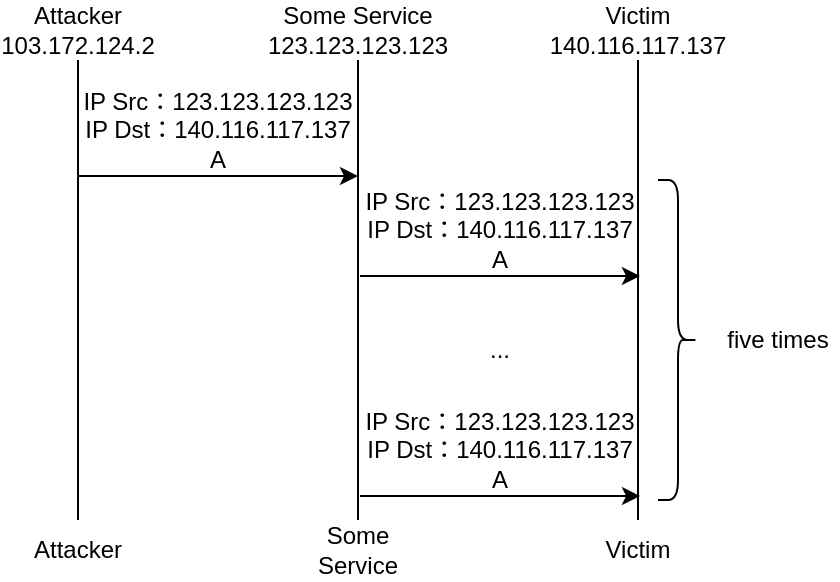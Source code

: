<mxfile version="18.1.3" type="github"><diagram id="RnHT67gc2wdafRQIBzxJ" name="Page-1"><mxGraphModel dx="782" dy="428" grid="1" gridSize="10" guides="1" tooltips="1" connect="1" arrows="1" fold="1" page="1" pageScale="1" pageWidth="827" pageHeight="1169" math="0" shadow="0"><root><mxCell id="0"/><mxCell id="1" parent="0"/><mxCell id="s-zHdMe3ztjE71n5IfFw-2" value="Attacker&lt;br&gt;103.172.124.2" style="text;html=1;strokeColor=none;fillColor=none;align=center;verticalAlign=middle;whiteSpace=wrap;rounded=0;" parent="1" vertex="1"><mxGeometry x="310" y="130" width="60" height="30" as="geometry"/></mxCell><mxCell id="s-zHdMe3ztjE71n5IfFw-3" value="Some Service&lt;br&gt;123.123.123.123" style="text;html=1;strokeColor=none;fillColor=none;align=center;verticalAlign=middle;whiteSpace=wrap;rounded=0;" parent="1" vertex="1"><mxGeometry x="450" y="130" width="60" height="30" as="geometry"/></mxCell><mxCell id="s-zHdMe3ztjE71n5IfFw-4" value="" style="endArrow=none;html=1;rounded=0;exitX=0.5;exitY=0;exitDx=0;exitDy=0;" parent="1" source="s-zHdMe3ztjE71n5IfFw-10" target="s-zHdMe3ztjE71n5IfFw-2" edge="1"><mxGeometry width="50" height="50" relative="1" as="geometry"><mxPoint x="340" y="320" as="sourcePoint"/><mxPoint x="340" y="150" as="targetPoint"/></mxGeometry></mxCell><mxCell id="s-zHdMe3ztjE71n5IfFw-5" value="" style="endArrow=none;html=1;rounded=0;exitX=0.5;exitY=0;exitDx=0;exitDy=0;" parent="1" source="s-zHdMe3ztjE71n5IfFw-11" target="s-zHdMe3ztjE71n5IfFw-3" edge="1"><mxGeometry width="50" height="50" relative="1" as="geometry"><mxPoint x="479.66" y="320" as="sourcePoint"/><mxPoint x="479.66" y="150" as="targetPoint"/></mxGeometry></mxCell><mxCell id="s-zHdMe3ztjE71n5IfFw-6" value="" style="endArrow=classic;html=1;rounded=0;" parent="1" edge="1"><mxGeometry width="50" height="50" relative="1" as="geometry"><mxPoint x="340" y="218" as="sourcePoint"/><mxPoint x="480" y="218" as="targetPoint"/></mxGeometry></mxCell><mxCell id="s-zHdMe3ztjE71n5IfFw-7" value="IP Src：123.123.123.123&lt;br&gt;IP Dst：140.116.117.137&lt;br&gt;A" style="text;html=1;strokeColor=none;fillColor=none;align=center;verticalAlign=middle;whiteSpace=wrap;rounded=0;" parent="1" vertex="1"><mxGeometry x="332" y="180" width="156" height="30" as="geometry"/></mxCell><mxCell id="s-zHdMe3ztjE71n5IfFw-10" value="Attacker" style="text;html=1;strokeColor=none;fillColor=none;align=center;verticalAlign=middle;whiteSpace=wrap;rounded=0;" parent="1" vertex="1"><mxGeometry x="310" y="390" width="60" height="30" as="geometry"/></mxCell><mxCell id="s-zHdMe3ztjE71n5IfFw-11" value="Some&lt;br&gt;Service" style="text;html=1;strokeColor=none;fillColor=none;align=center;verticalAlign=middle;whiteSpace=wrap;rounded=0;" parent="1" vertex="1"><mxGeometry x="450" y="390" width="60" height="30" as="geometry"/></mxCell><mxCell id="fpiBBAnJ3eEfESmz6wKW-3" value="Victim&lt;br&gt;140.116.117.137" style="text;html=1;strokeColor=none;fillColor=none;align=center;verticalAlign=middle;whiteSpace=wrap;rounded=0;" vertex="1" parent="1"><mxGeometry x="590" y="130" width="60" height="30" as="geometry"/></mxCell><mxCell id="fpiBBAnJ3eEfESmz6wKW-4" value="" style="endArrow=none;html=1;rounded=0;exitX=0.5;exitY=0;exitDx=0;exitDy=0;" edge="1" source="fpiBBAnJ3eEfESmz6wKW-5" target="fpiBBAnJ3eEfESmz6wKW-3" parent="1"><mxGeometry width="50" height="50" relative="1" as="geometry"><mxPoint x="619.66" y="320" as="sourcePoint"/><mxPoint x="619.66" y="150" as="targetPoint"/></mxGeometry></mxCell><mxCell id="fpiBBAnJ3eEfESmz6wKW-5" value="Victim" style="text;html=1;strokeColor=none;fillColor=none;align=center;verticalAlign=middle;whiteSpace=wrap;rounded=0;" vertex="1" parent="1"><mxGeometry x="590" y="390" width="60" height="30" as="geometry"/></mxCell><mxCell id="fpiBBAnJ3eEfESmz6wKW-7" value="" style="endArrow=classic;html=1;rounded=0;" edge="1" parent="1"><mxGeometry width="50" height="50" relative="1" as="geometry"><mxPoint x="481" y="268" as="sourcePoint"/><mxPoint x="621" y="268" as="targetPoint"/></mxGeometry></mxCell><mxCell id="fpiBBAnJ3eEfESmz6wKW-8" value="IP Src：123.123.123.123&lt;br&gt;IP Dst：140.116.117.137&lt;br&gt;A" style="text;html=1;strokeColor=none;fillColor=none;align=center;verticalAlign=middle;whiteSpace=wrap;rounded=0;" vertex="1" parent="1"><mxGeometry x="473" y="230" width="156" height="30" as="geometry"/></mxCell><mxCell id="fpiBBAnJ3eEfESmz6wKW-9" value="" style="endArrow=classic;html=1;rounded=0;" edge="1" parent="1"><mxGeometry width="50" height="50" relative="1" as="geometry"><mxPoint x="481" y="378" as="sourcePoint"/><mxPoint x="621" y="378" as="targetPoint"/></mxGeometry></mxCell><mxCell id="fpiBBAnJ3eEfESmz6wKW-10" value="IP Src：123.123.123.123&lt;br&gt;IP Dst：140.116.117.137&lt;br&gt;A" style="text;html=1;strokeColor=none;fillColor=none;align=center;verticalAlign=middle;whiteSpace=wrap;rounded=0;" vertex="1" parent="1"><mxGeometry x="473" y="340" width="156" height="30" as="geometry"/></mxCell><mxCell id="fpiBBAnJ3eEfESmz6wKW-11" value="..." style="text;html=1;strokeColor=none;fillColor=none;align=center;verticalAlign=middle;whiteSpace=wrap;rounded=0;" vertex="1" parent="1"><mxGeometry x="521" y="290" width="60" height="30" as="geometry"/></mxCell><mxCell id="fpiBBAnJ3eEfESmz6wKW-12" value="" style="shape=curlyBracket;whiteSpace=wrap;html=1;rounded=1;flipH=1;" vertex="1" parent="1"><mxGeometry x="630" y="220" width="20" height="160" as="geometry"/></mxCell><mxCell id="fpiBBAnJ3eEfESmz6wKW-13" value="five times" style="text;html=1;strokeColor=none;fillColor=none;align=center;verticalAlign=middle;whiteSpace=wrap;rounded=0;" vertex="1" parent="1"><mxGeometry x="660" y="285" width="60" height="30" as="geometry"/></mxCell></root></mxGraphModel></diagram></mxfile>